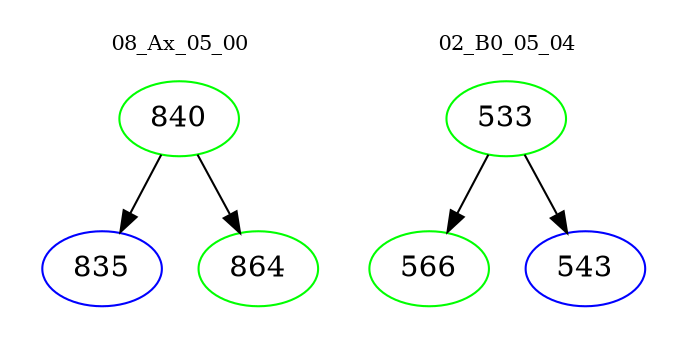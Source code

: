 digraph{
subgraph cluster_0 {
color = white
label = "08_Ax_05_00";
fontsize=10;
T0_840 [label="840", color="green"]
T0_840 -> T0_835 [color="black"]
T0_835 [label="835", color="blue"]
T0_840 -> T0_864 [color="black"]
T0_864 [label="864", color="green"]
}
subgraph cluster_1 {
color = white
label = "02_B0_05_04";
fontsize=10;
T1_533 [label="533", color="green"]
T1_533 -> T1_566 [color="black"]
T1_566 [label="566", color="green"]
T1_533 -> T1_543 [color="black"]
T1_543 [label="543", color="blue"]
}
}
